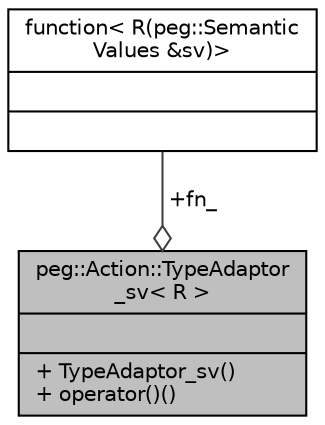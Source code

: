 digraph "peg::Action::TypeAdaptor_sv&lt; R &gt;"
{
 // LATEX_PDF_SIZE
  edge [fontname="Helvetica",fontsize="10",labelfontname="Helvetica",labelfontsize="10"];
  node [fontname="Helvetica",fontsize="10",shape=record];
  Node1 [label="{peg::Action::TypeAdaptor\l_sv\< R \>\n||+ TypeAdaptor_sv()\l+ operator()()\l}",height=0.2,width=0.4,color="black", fillcolor="grey75", style="filled", fontcolor="black",tooltip=" "];
  Node2 -> Node1 [color="grey25",fontsize="10",style="solid",label=" +fn_" ,arrowhead="odiamond",fontname="Helvetica"];
  Node2 [label="{function\< R(peg::Semantic\lValues &sv)\>\n||}",height=0.2,width=0.4,color="black", fillcolor="white", style="filled",tooltip=" "];
}
